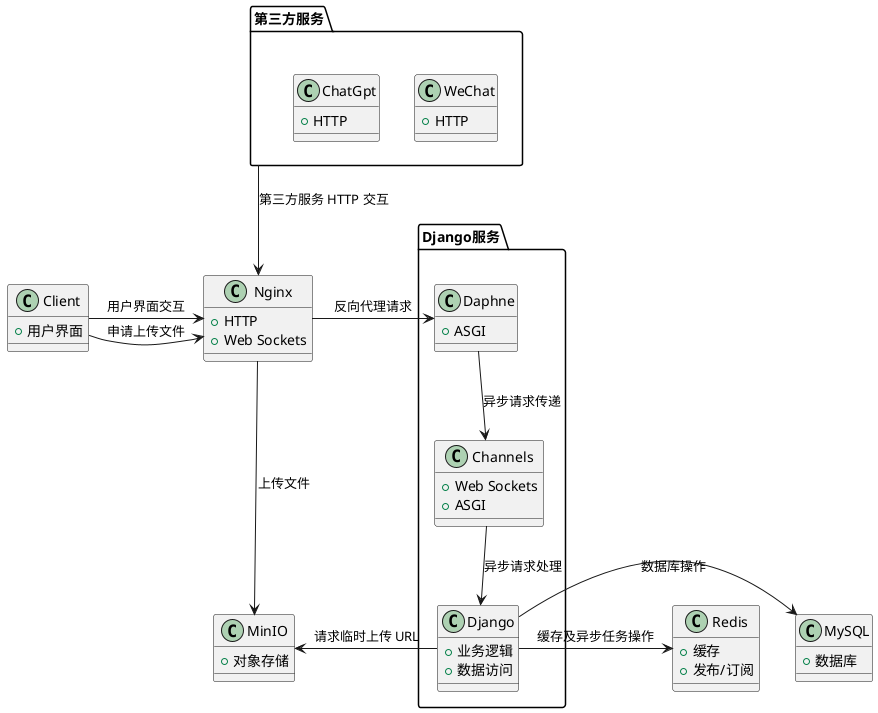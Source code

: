@startuml

!define RECTANGLE class

RECTANGLE Client {
  + 用户界面
}

RECTANGLE Nginx {
  + HTTP
  + Web Sockets
}

package "Django服务" as django {
  RECTANGLE Daphne {
    + ASGI
  }

  RECTANGLE Channels {
    + Web Sockets
    + ASGI
  }

  RECTANGLE Django {
    + 业务逻辑
    + 数据访问
  }
}

package "第三方服务" as ThirdPartyServers {
  RECTANGLE WeChat {
    + HTTP
  }
  RECTANGLE ChatGpt {
    + HTTP
  }
}

RECTANGLE Redis {
  + 缓存
  + 发布/订阅
}

RECTANGLE MySQL {
  + 数据库
}

RECTANGLE MinIO {
  + 对象存储
}

Client -> Nginx : 用户界面交互
Client -> Nginx : 申请上传文件

ThirdPartyServers --> Nginx : 第三方服务 HTTP 交互

Nginx -> Daphne : 反向代理请求
Nginx -> MinIO : 上传文件

Daphne --> Channels : 异步请求传递
Channels --> Django : 异步请求处理

Django -> Redis : 缓存及异步任务操作
Django -> MySQL : 数据库操作
Django -> MinIO : 请求临时上传 URL

@enduml
